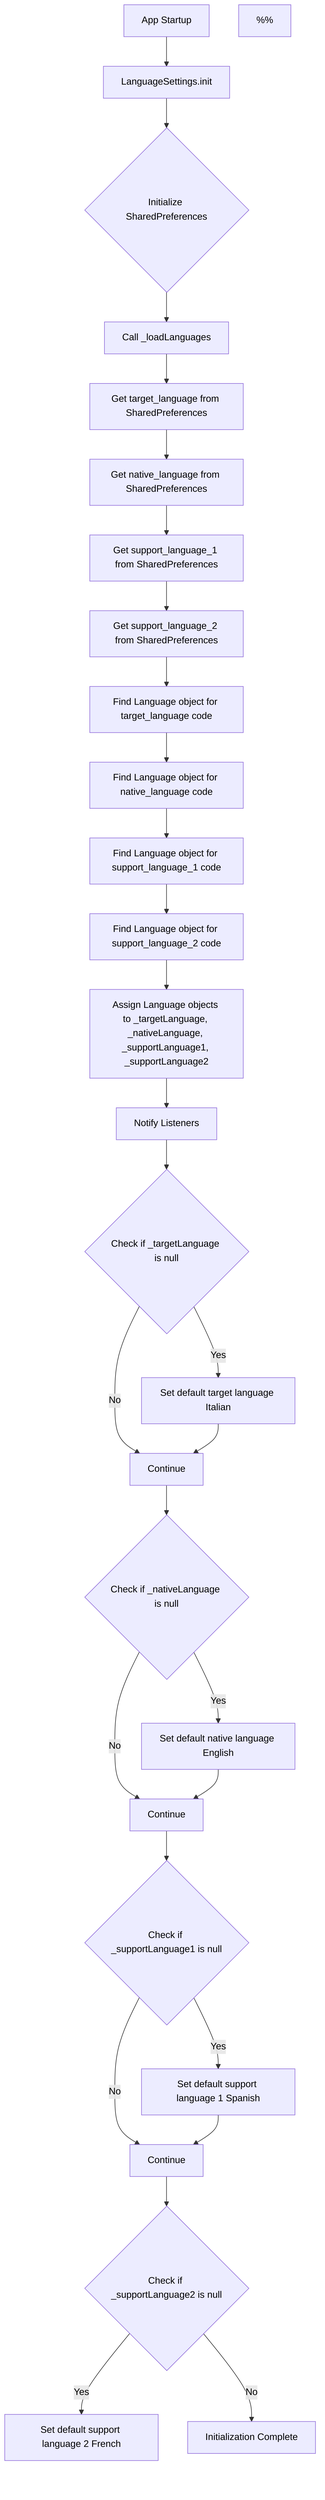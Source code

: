 %%{init: {'themeVariables': { 'textColor': '#000000', 'primaryTextColor': '#000000', 'secondaryTextColor': '#000000' }}}%%
graph TD

    A[App Startup] --> B[LanguageSettings.init]
    B --> C{Initialize SharedPreferences}
    C --> D[Call _loadLanguages]
    D --> D1[Get target_language from SharedPreferences]
    D1 --> D2[Get native_language from SharedPreferences]
    D2 --> D3[Get support_language_1 from SharedPreferences]
    D3 --> D4[Get support_language_2 from SharedPreferences]
    D4 --> D5[Find Language object for target_language code]
    D5 --> D6[Find Language object for native_language code]
    D6 --> D7[Find Language object for support_language_1 code]
    D7 --> D8[Find Language object for support_language_2 code]
    D8 --> D9[Assign Language objects to _targetLanguage, _nativeLanguage, _supportLanguage1, _supportLanguage2]
    D9 --> D10[Notify Listeners]
    D10 --> E{Check if _targetLanguage is null}
    E -- Yes --> F[Set default target language Italian]
    E -- No --> G[Continue]
    F --> G

    G --> H{Check if _nativeLanguage is null}
    H -- Yes --> I[Set default native language English]
    H -- No --> J[Continue]
    I --> J

    J --> K{Check if _supportLanguage1 is null}
    K -- Yes --> L[Set default support language 1 Spanish]
    K -- No --> M[Continue]
    L --> M

    M --> N{Check if _supportLanguage2 is null}
    N -- Yes --> O[Set default support language 2 French]
    N -- No --> P[Initialization Complete]


%% Additional Notes (converted from Markdown):
%% Key Components
%% - Language Class: Data class with code ("en") and name ("English").
%% - availableLanguages: Supported languages list.
%% - SharedPreferences _prefs: Persistent storage for language settings.
%% - Properties: _targetLanguage, _nativeLanguage, _supportLanguage1, _supportLanguage2.
%%
%% Functionality
%% - init(): Initializes SharedPreferences and loads or sets defaults.
%% - _loadLanguages(): Loads language codes and assigns Language objects; notifies listeners.
%% - _findLanguageByCode(String? code): Helper to resolve Language by code.
%% - Setters: setTargetLanguage, setNativeLanguage, setSupportLanguage1, setSupportLanguage2 (persist + notify).
%% - Getters: provide read-only access to current language selections.
%%
%% Usage
%% - Provided via Provider/MultiProvider; widgets listen for changes using ChangeNotifier.
%% - Access: Provider.of<LanguageSettings>(context).targetLanguage;
%% - Update: Provider.of<LanguageSettings>(context, listen: false).setTargetLanguage(newLanguage);